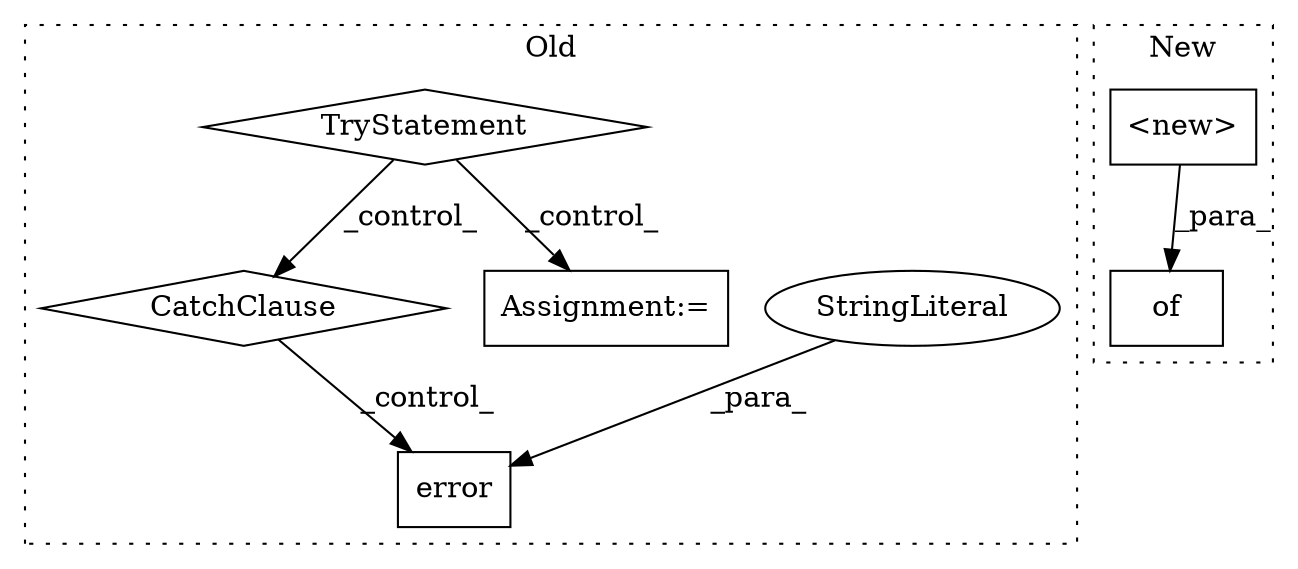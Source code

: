 digraph G {
subgraph cluster0 {
1 [label="error" a="32" s="5393,5480" l="6,1" shape="box"];
3 [label="StringLiteral" a="45" s="5399" l="50" shape="ellipse"];
5 [label="CatchClause" a="12" s="5339,5373" l="13,2" shape="diamond"];
6 [label="TryStatement" a="54" s="5118" l="4" shape="diamond"];
7 [label="Assignment:=" a="7" s="5235" l="1" shape="box"];
label = "Old";
style="dotted";
}
subgraph cluster1 {
2 [label="<new>" a="14" s="1339" l="17" shape="box"];
4 [label="of" a="32" s="1336,1396" l="3,1" shape="box"];
label = "New";
style="dotted";
}
2 -> 4 [label="_para_"];
3 -> 1 [label="_para_"];
5 -> 1 [label="_control_"];
6 -> 5 [label="_control_"];
6 -> 7 [label="_control_"];
}